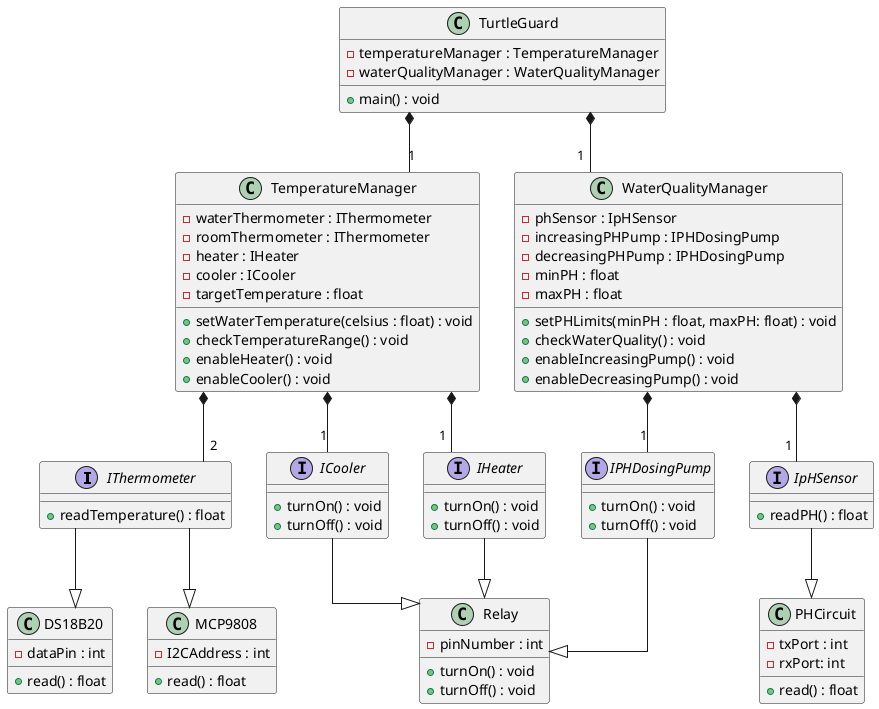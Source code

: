 @startuml ClassDiagram
skinparam linetype ortho

interface IThermometer{
    + readTemperature() : float
}

interface ICooler{
    + turnOn() : void
    + turnOff() : void
}

interface IHeater{
    + turnOn() : void
    + turnOff() : void
}

interface IpHSensor{
    + readPH() : float
}

interface IPHDosingPump{
    + turnOn() : void
    + turnOff() : void
}

class TurtleGuard{
    - temperatureManager : TemperatureManager
    - waterQualityManager : WaterQualityManager
    + main() : void
}

class TemperatureManager{
    - waterThermometer : IThermometer
    - roomThermometer : IThermometer
    - heater : IHeater
    - cooler : ICooler
    - targetTemperature : float
    + setWaterTemperature(celsius : float) : void
    + checkTemperatureRange() : void
    + enableHeater() : void
    + enableCooler() : void
}

class WaterQualityManager{
    - phSensor : IpHSensor
    - increasingPHPump : IPHDosingPump
    - decreasingPHPump : IPHDosingPump
    - minPH : float 
    - maxPH : float 
    + setPHLimits(minPH : float, maxPH: float) : void
    + checkWaterQuality() : void
    + enableIncreasingPump() : void
    + enableDecreasingPump() : void
}

class DS18B20{
    - dataPin : int
    + read() : float
}

class MCP9808{
    - I2CAddress : int
    + read() : float
}

class PHCircuit{
    - txPort : int 
    - rxPort: int
    + read() : float
}

class Relay{
    - pinNumber : int
    + turnOn() : void
    + turnOff() : void
}

IThermometer --|> DS18B20
IThermometer --|> MCP9808
IpHSensor --|> PHCircuit
IHeater --|> Relay
ICooler --|> Relay
IPHDosingPump --|> Relay

WaterQualityManager *-- "1" IpHSensor
WaterQualityManager *-- "1" IPHDosingPump
TemperatureManager  *-- "2" IThermometer
TemperatureManager *-- "1" IHeater
TemperatureManager *-- "1" ICooler

TurtleGuard *-- "1" WaterQualityManager
TurtleGuard *-- "1" TemperatureManager

@enduml

